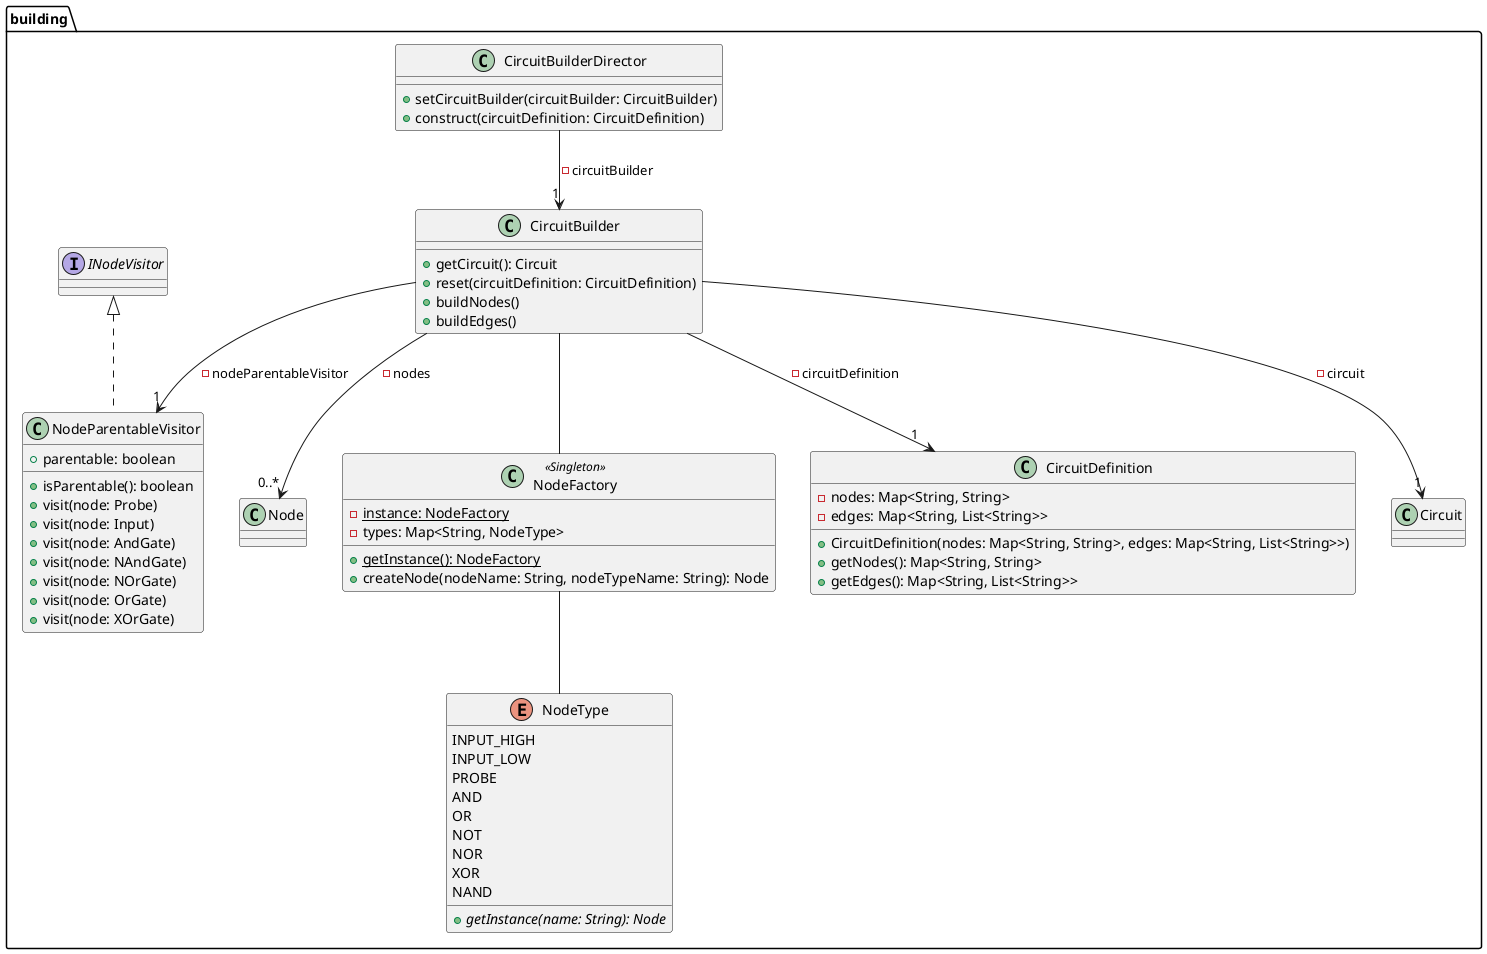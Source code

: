@startuml

package building {
    class CircuitBuilder {
        +getCircuit(): Circuit
        +reset(circuitDefinition: CircuitDefinition)
        +buildNodes()
        +buildEdges()
    }
    CircuitBuilder --> "1" CircuitDefinition : -circuitDefinition
    CircuitBuilder --> "1" Circuit : -circuit
    CircuitBuilder --> "0..*" Node : -nodes
    CircuitBuilder --> "1" NodeParentableVisitor : -nodeParentableVisitor
    CircuitBuilder -- NodeFactory

    class CircuitBuilderDirector {
       +setCircuitBuilder(circuitBuilder: CircuitBuilder)
       +construct(circuitDefinition: CircuitDefinition)
    }
    CircuitBuilderDirector --> "1" CircuitBuilder : -circuitBuilder

    class CircuitDefinition {
        -nodes: Map<String, String>
        -edges: Map<String, List<String>>

        +CircuitDefinition(nodes: Map<String, String>, edges: Map<String, List<String>>)
        +getNodes(): Map<String, String>
        +getEdges(): Map<String, List<String>>
    }

    class NodeFactory <<Singleton>> {
        -{static}instance: NodeFactory
        -types: Map<String, NodeType>

        +{static}getInstance(): NodeFactory
        +createNode(nodeName: String, nodeTypeName: String): Node
    }
    NodeFactory -- NodeType

    class NodeParentableVisitor implements INodeVisitor {
        +parentable: boolean

        +isParentable(): boolean
        +visit(node: Probe)
        +visit(node: Input)
        +visit(node: AndGate)
        +visit(node: NAndGate)
        +visit(node: NOrGate)
        +visit(node: OrGate)
        +visit(node: XOrGate)
    }

    enum NodeType {
        INPUT_HIGH
        INPUT_LOW
        PROBE
        AND
        OR
        NOT
        NOR
        XOR
        NAND

        +{abstract}getInstance(name: String): Node
    }
}

@enduml